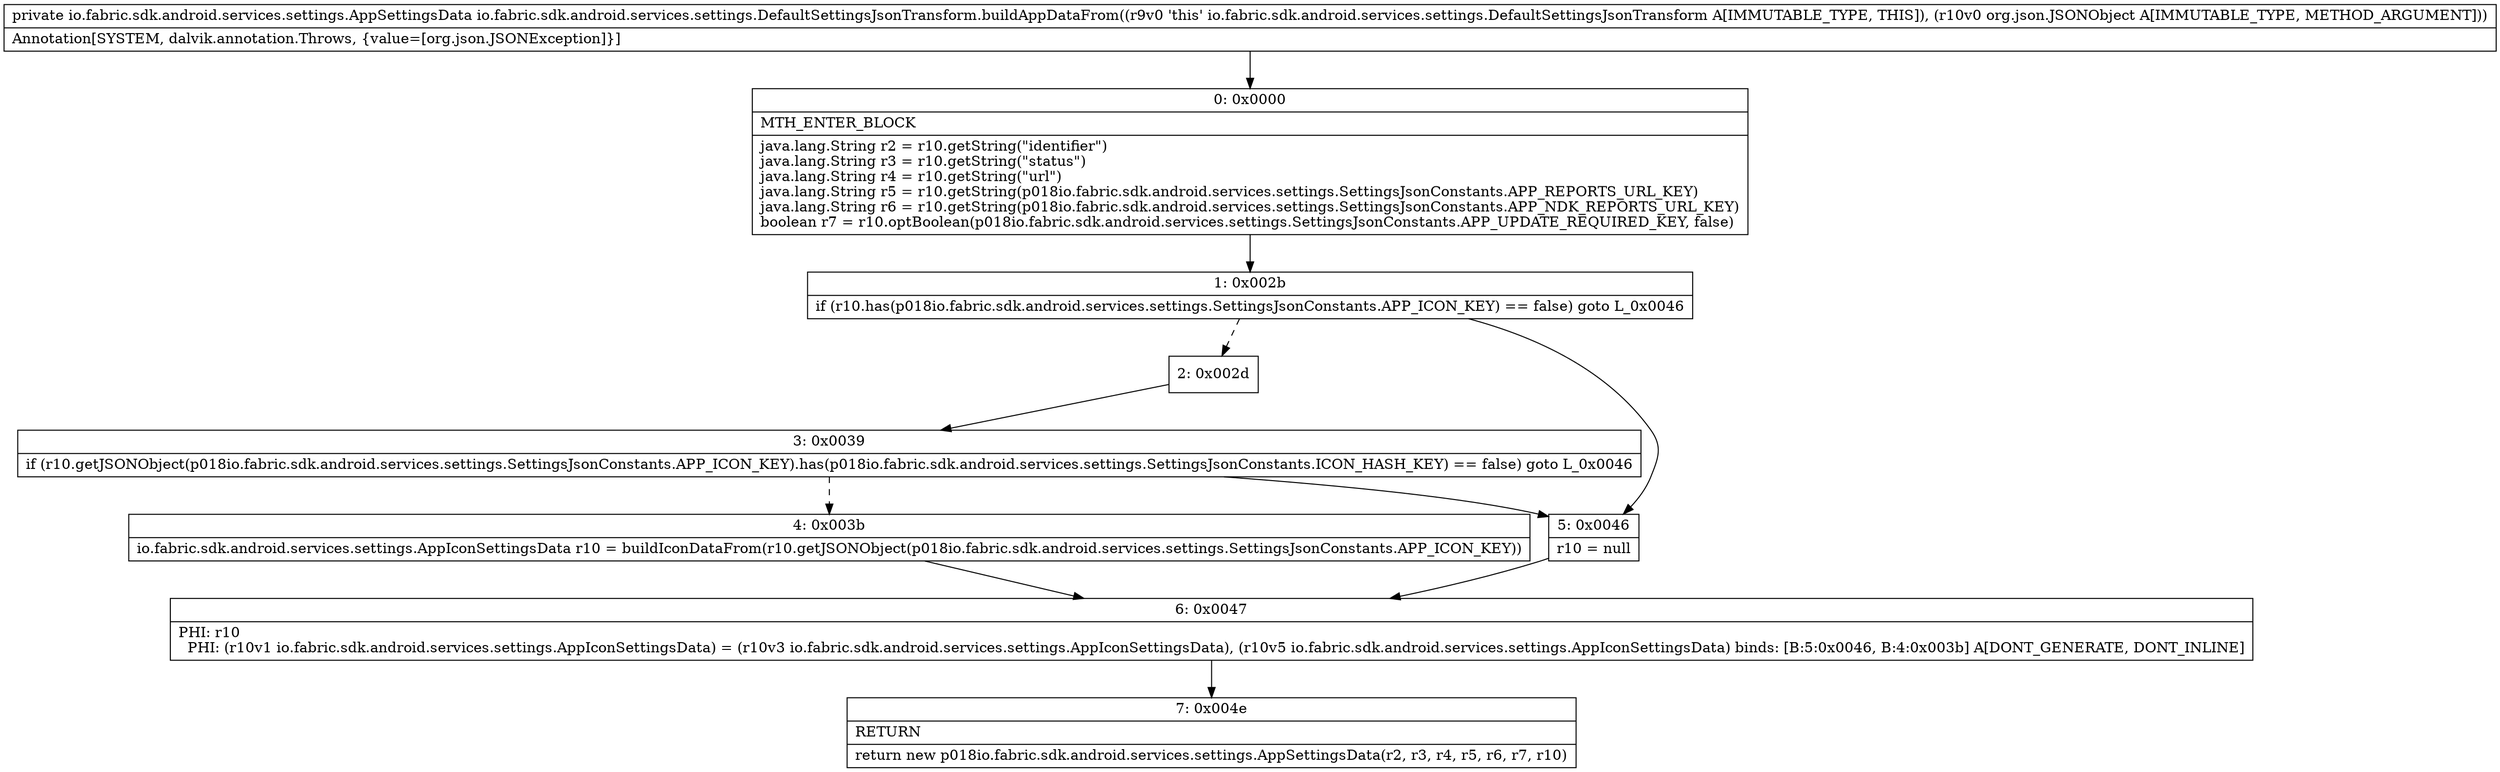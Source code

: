 digraph "CFG forio.fabric.sdk.android.services.settings.DefaultSettingsJsonTransform.buildAppDataFrom(Lorg\/json\/JSONObject;)Lio\/fabric\/sdk\/android\/services\/settings\/AppSettingsData;" {
Node_0 [shape=record,label="{0\:\ 0x0000|MTH_ENTER_BLOCK\l|java.lang.String r2 = r10.getString(\"identifier\")\ljava.lang.String r3 = r10.getString(\"status\")\ljava.lang.String r4 = r10.getString(\"url\")\ljava.lang.String r5 = r10.getString(p018io.fabric.sdk.android.services.settings.SettingsJsonConstants.APP_REPORTS_URL_KEY)\ljava.lang.String r6 = r10.getString(p018io.fabric.sdk.android.services.settings.SettingsJsonConstants.APP_NDK_REPORTS_URL_KEY)\lboolean r7 = r10.optBoolean(p018io.fabric.sdk.android.services.settings.SettingsJsonConstants.APP_UPDATE_REQUIRED_KEY, false)\l}"];
Node_1 [shape=record,label="{1\:\ 0x002b|if (r10.has(p018io.fabric.sdk.android.services.settings.SettingsJsonConstants.APP_ICON_KEY) == false) goto L_0x0046\l}"];
Node_2 [shape=record,label="{2\:\ 0x002d}"];
Node_3 [shape=record,label="{3\:\ 0x0039|if (r10.getJSONObject(p018io.fabric.sdk.android.services.settings.SettingsJsonConstants.APP_ICON_KEY).has(p018io.fabric.sdk.android.services.settings.SettingsJsonConstants.ICON_HASH_KEY) == false) goto L_0x0046\l}"];
Node_4 [shape=record,label="{4\:\ 0x003b|io.fabric.sdk.android.services.settings.AppIconSettingsData r10 = buildIconDataFrom(r10.getJSONObject(p018io.fabric.sdk.android.services.settings.SettingsJsonConstants.APP_ICON_KEY))\l}"];
Node_5 [shape=record,label="{5\:\ 0x0046|r10 = null\l}"];
Node_6 [shape=record,label="{6\:\ 0x0047|PHI: r10 \l  PHI: (r10v1 io.fabric.sdk.android.services.settings.AppIconSettingsData) = (r10v3 io.fabric.sdk.android.services.settings.AppIconSettingsData), (r10v5 io.fabric.sdk.android.services.settings.AppIconSettingsData) binds: [B:5:0x0046, B:4:0x003b] A[DONT_GENERATE, DONT_INLINE]\l}"];
Node_7 [shape=record,label="{7\:\ 0x004e|RETURN\l|return new p018io.fabric.sdk.android.services.settings.AppSettingsData(r2, r3, r4, r5, r6, r7, r10)\l}"];
MethodNode[shape=record,label="{private io.fabric.sdk.android.services.settings.AppSettingsData io.fabric.sdk.android.services.settings.DefaultSettingsJsonTransform.buildAppDataFrom((r9v0 'this' io.fabric.sdk.android.services.settings.DefaultSettingsJsonTransform A[IMMUTABLE_TYPE, THIS]), (r10v0 org.json.JSONObject A[IMMUTABLE_TYPE, METHOD_ARGUMENT]))  | Annotation[SYSTEM, dalvik.annotation.Throws, \{value=[org.json.JSONException]\}]\l}"];
MethodNode -> Node_0;
Node_0 -> Node_1;
Node_1 -> Node_2[style=dashed];
Node_1 -> Node_5;
Node_2 -> Node_3;
Node_3 -> Node_4[style=dashed];
Node_3 -> Node_5;
Node_4 -> Node_6;
Node_5 -> Node_6;
Node_6 -> Node_7;
}

